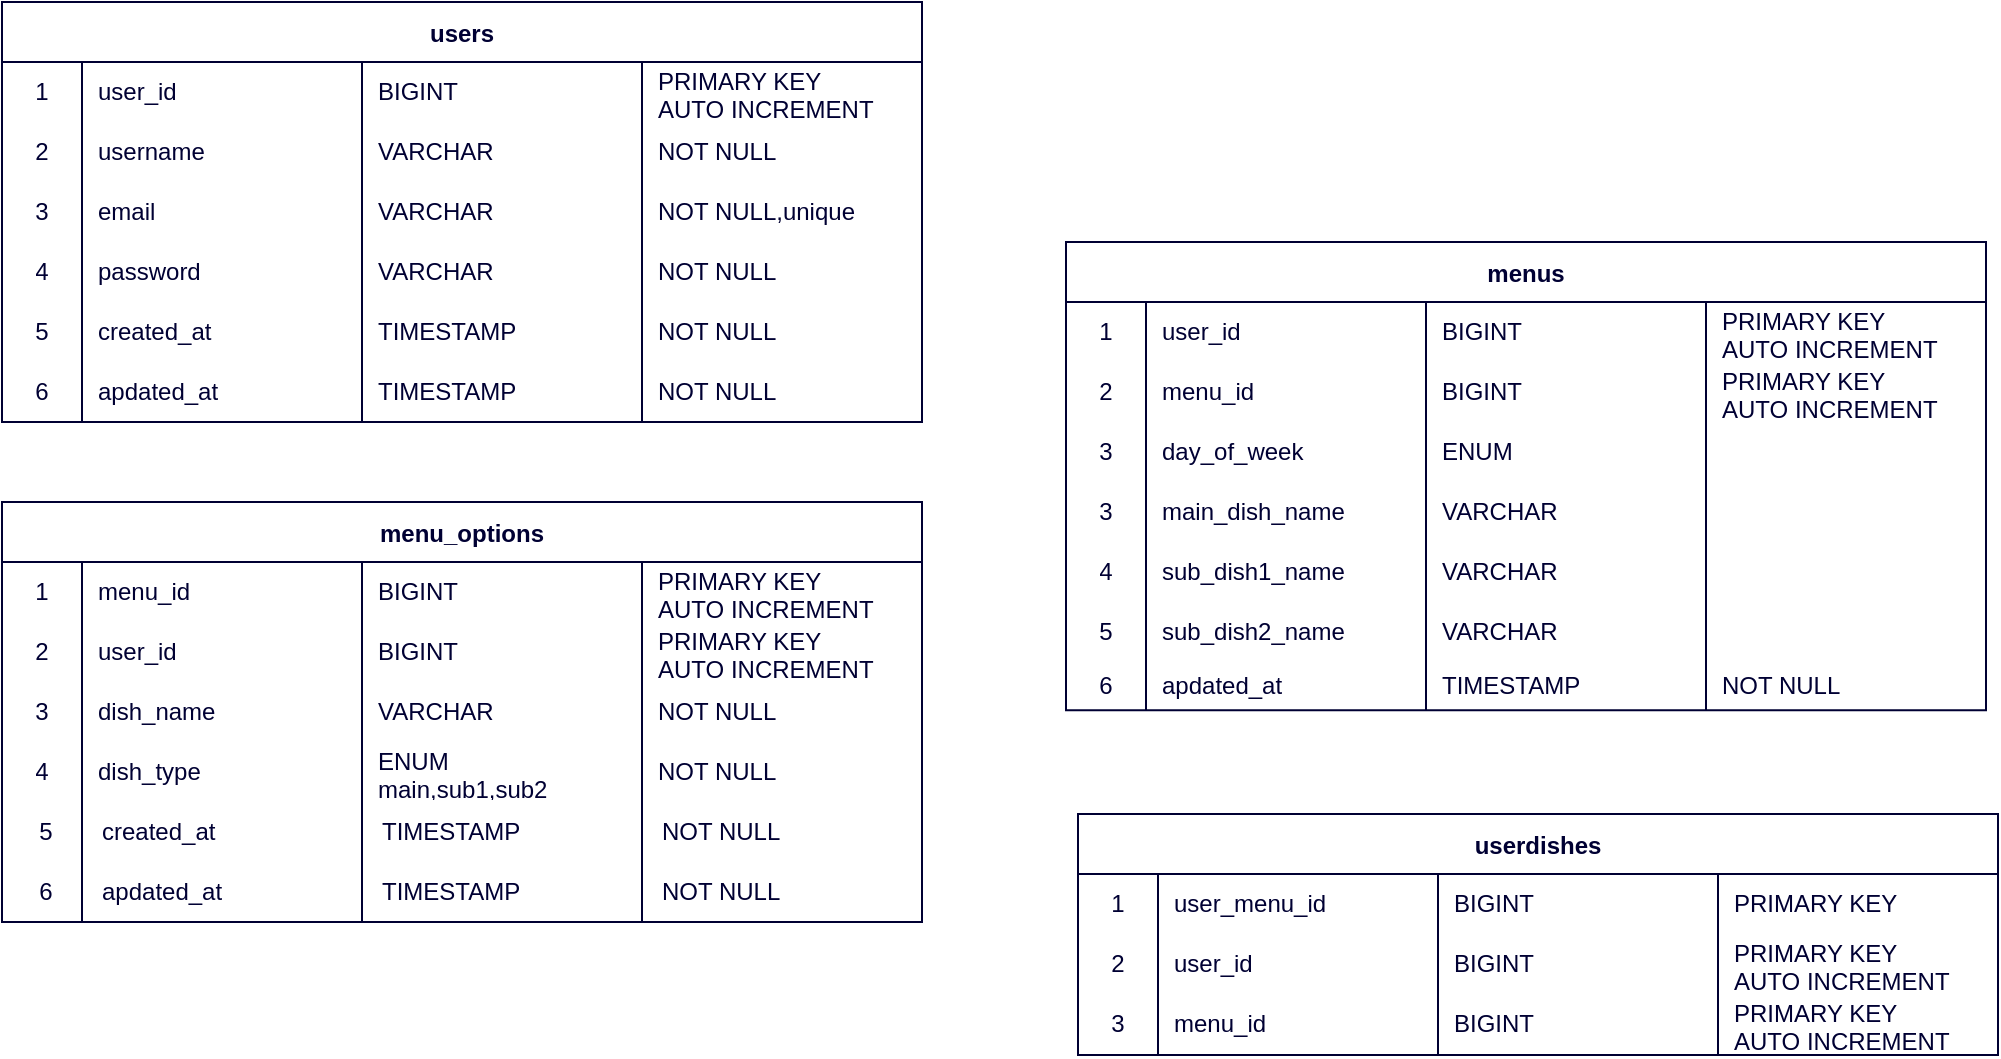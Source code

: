 <mxfile>
    <diagram id="Nipd11DhwNmMvFr3Fr7n" name="ページ1">
        <mxGraphModel dx="794" dy="681" grid="0" gridSize="10" guides="1" tooltips="1" connect="1" arrows="1" fold="1" page="1" pageScale="1" pageWidth="827" pageHeight="1169" background="#ffffff" math="0" shadow="0">
            <root>
                <mxCell id="0"/>
                <mxCell id="1" parent="0"/>
                <mxCell id="70" value="users" style="shape=table;startSize=30;container=1;collapsible=0;childLayout=tableLayout;fixedRows=1;rowLines=0;fontStyle=1;shadow=0;labelBackgroundColor=none;labelBorderColor=none;sketch=0;fillStyle=auto;strokeColor=#000033;strokeWidth=1;fontColor=#000033;fillColor=none;" parent="1" vertex="1">
                    <mxGeometry x="416" y="271" width="460" height="210" as="geometry"/>
                </mxCell>
                <mxCell id="71" value="" style="shape=tableRow;horizontal=0;startSize=0;swimlaneHead=0;swimlaneBody=0;top=0;left=0;bottom=0;right=0;collapsible=0;dropTarget=0;fillColor=none;points=[[0,0.5],[1,0.5]];portConstraint=eastwest;shadow=0;labelBackgroundColor=none;labelBorderColor=none;sketch=0;fillStyle=auto;strokeColor=#000033;strokeWidth=1;fontColor=#000033;" parent="70" vertex="1">
                    <mxGeometry y="30" width="460" height="30" as="geometry"/>
                </mxCell>
                <mxCell id="72" value="1" style="shape=partialRectangle;html=1;whiteSpace=wrap;connectable=0;fillColor=none;top=0;left=0;bottom=0;right=0;overflow=hidden;pointerEvents=1;shadow=0;labelBackgroundColor=none;labelBorderColor=none;sketch=0;fillStyle=auto;strokeColor=#000033;strokeWidth=1;fontColor=#000033;" parent="71" vertex="1">
                    <mxGeometry width="40" height="30" as="geometry">
                        <mxRectangle width="40" height="30" as="alternateBounds"/>
                    </mxGeometry>
                </mxCell>
                <mxCell id="73" value="user_id" style="shape=partialRectangle;html=1;whiteSpace=wrap;connectable=0;fillColor=none;top=0;left=0;bottom=0;right=0;align=left;spacingLeft=6;overflow=hidden;shadow=0;labelBackgroundColor=none;labelBorderColor=none;sketch=0;fillStyle=auto;strokeColor=#000033;strokeWidth=1;fontColor=#000033;" parent="71" vertex="1">
                    <mxGeometry x="40" width="140" height="30" as="geometry">
                        <mxRectangle width="140" height="30" as="alternateBounds"/>
                    </mxGeometry>
                </mxCell>
                <mxCell id="80" value="BIGINT" style="shape=partialRectangle;html=1;whiteSpace=wrap;connectable=0;fillColor=none;top=0;left=0;bottom=0;right=0;align=left;spacingLeft=6;overflow=hidden;shadow=0;labelBackgroundColor=none;labelBorderColor=none;sketch=0;fillStyle=auto;strokeColor=#000033;strokeWidth=1;fontColor=#000033;" parent="71" vertex="1">
                    <mxGeometry x="180" width="140" height="30" as="geometry">
                        <mxRectangle width="140" height="30" as="alternateBounds"/>
                    </mxGeometry>
                </mxCell>
                <mxCell id="83" value="PRIMARY KEY&lt;br&gt;AUTO INCREMENT" style="shape=partialRectangle;html=1;whiteSpace=wrap;connectable=0;fillColor=none;top=0;left=0;bottom=0;right=0;align=left;spacingLeft=6;overflow=hidden;shadow=0;labelBackgroundColor=none;labelBorderColor=none;sketch=0;fillStyle=auto;strokeColor=#000033;strokeWidth=1;fontColor=#000033;" parent="71" vertex="1">
                    <mxGeometry x="320" width="140" height="30" as="geometry">
                        <mxRectangle width="140" height="30" as="alternateBounds"/>
                    </mxGeometry>
                </mxCell>
                <mxCell id="74" value="" style="shape=tableRow;horizontal=0;startSize=0;swimlaneHead=0;swimlaneBody=0;top=0;left=0;bottom=0;right=0;collapsible=0;dropTarget=0;fillColor=none;points=[[0,0.5],[1,0.5]];portConstraint=eastwest;shadow=0;labelBackgroundColor=none;labelBorderColor=none;sketch=0;fillStyle=auto;strokeColor=#000033;strokeWidth=1;fontColor=#000033;" parent="70" vertex="1">
                    <mxGeometry y="60" width="460" height="30" as="geometry"/>
                </mxCell>
                <mxCell id="75" value="2" style="shape=partialRectangle;html=1;whiteSpace=wrap;connectable=0;fillColor=none;top=0;left=0;bottom=0;right=0;overflow=hidden;shadow=0;labelBackgroundColor=none;labelBorderColor=none;sketch=0;fillStyle=auto;strokeColor=#000033;strokeWidth=1;fontColor=#000033;" parent="74" vertex="1">
                    <mxGeometry width="40" height="30" as="geometry">
                        <mxRectangle width="40" height="30" as="alternateBounds"/>
                    </mxGeometry>
                </mxCell>
                <mxCell id="76" value="username" style="shape=partialRectangle;html=1;whiteSpace=wrap;connectable=0;fillColor=none;top=0;left=0;bottom=0;right=0;align=left;spacingLeft=6;overflow=hidden;shadow=0;labelBackgroundColor=none;labelBorderColor=none;sketch=0;fillStyle=auto;strokeColor=#000033;strokeWidth=1;fontColor=#000033;" parent="74" vertex="1">
                    <mxGeometry x="40" width="140" height="30" as="geometry">
                        <mxRectangle width="140" height="30" as="alternateBounds"/>
                    </mxGeometry>
                </mxCell>
                <mxCell id="81" value="VARCHAR" style="shape=partialRectangle;html=1;whiteSpace=wrap;connectable=0;fillColor=none;top=0;left=0;bottom=0;right=0;align=left;spacingLeft=6;overflow=hidden;shadow=0;labelBackgroundColor=none;labelBorderColor=none;sketch=0;fillStyle=auto;strokeColor=#000033;strokeWidth=1;fontColor=#000033;" parent="74" vertex="1">
                    <mxGeometry x="180" width="140" height="30" as="geometry">
                        <mxRectangle width="140" height="30" as="alternateBounds"/>
                    </mxGeometry>
                </mxCell>
                <mxCell id="84" value="NOT NULL" style="shape=partialRectangle;html=1;whiteSpace=wrap;connectable=0;fillColor=none;top=0;left=0;bottom=0;right=0;align=left;spacingLeft=6;overflow=hidden;shadow=0;labelBackgroundColor=none;labelBorderColor=none;sketch=0;fillStyle=auto;strokeColor=#000033;strokeWidth=1;fontColor=#000033;" parent="74" vertex="1">
                    <mxGeometry x="320" width="140" height="30" as="geometry">
                        <mxRectangle width="140" height="30" as="alternateBounds"/>
                    </mxGeometry>
                </mxCell>
                <mxCell id="77" value="" style="shape=tableRow;horizontal=0;startSize=0;swimlaneHead=0;swimlaneBody=0;top=0;left=0;bottom=0;right=0;collapsible=0;dropTarget=0;fillColor=none;points=[[0,0.5],[1,0.5]];portConstraint=eastwest;shadow=0;labelBackgroundColor=none;labelBorderColor=none;sketch=0;fillStyle=auto;strokeColor=#000033;strokeWidth=1;fontColor=#000033;" parent="70" vertex="1">
                    <mxGeometry y="90" width="460" height="30" as="geometry"/>
                </mxCell>
                <mxCell id="78" value="3" style="shape=partialRectangle;html=1;whiteSpace=wrap;connectable=0;fillColor=none;top=0;left=0;bottom=0;right=0;overflow=hidden;shadow=0;labelBackgroundColor=none;labelBorderColor=none;sketch=0;fillStyle=auto;strokeColor=#000033;strokeWidth=1;fontColor=#000033;" parent="77" vertex="1">
                    <mxGeometry width="40" height="30" as="geometry">
                        <mxRectangle width="40" height="30" as="alternateBounds"/>
                    </mxGeometry>
                </mxCell>
                <mxCell id="79" value="email" style="shape=partialRectangle;html=1;whiteSpace=wrap;connectable=0;fillColor=none;top=0;left=0;bottom=0;right=0;align=left;spacingLeft=6;overflow=hidden;shadow=0;labelBackgroundColor=none;labelBorderColor=none;sketch=0;fillStyle=auto;strokeColor=#000033;strokeWidth=1;fontColor=#000033;" parent="77" vertex="1">
                    <mxGeometry x="40" width="140" height="30" as="geometry">
                        <mxRectangle width="140" height="30" as="alternateBounds"/>
                    </mxGeometry>
                </mxCell>
                <mxCell id="82" value="VARCHAR" style="shape=partialRectangle;html=1;whiteSpace=wrap;connectable=0;fillColor=none;top=0;left=0;bottom=0;right=0;align=left;spacingLeft=6;overflow=hidden;shadow=0;labelBackgroundColor=none;labelBorderColor=none;sketch=0;fillStyle=auto;strokeColor=#000033;strokeWidth=1;fontColor=#000033;" parent="77" vertex="1">
                    <mxGeometry x="180" width="140" height="30" as="geometry">
                        <mxRectangle width="140" height="30" as="alternateBounds"/>
                    </mxGeometry>
                </mxCell>
                <mxCell id="85" value="NOT NULL,unique" style="shape=partialRectangle;html=1;whiteSpace=wrap;connectable=0;fillColor=none;top=0;left=0;bottom=0;right=0;align=left;spacingLeft=6;overflow=hidden;shadow=0;labelBackgroundColor=none;labelBorderColor=none;sketch=0;fillStyle=auto;strokeColor=#000033;strokeWidth=1;fontColor=#000033;" parent="77" vertex="1">
                    <mxGeometry x="320" width="140" height="30" as="geometry">
                        <mxRectangle width="140" height="30" as="alternateBounds"/>
                    </mxGeometry>
                </mxCell>
                <mxCell id="166" style="shape=tableRow;horizontal=0;startSize=0;swimlaneHead=0;swimlaneBody=0;top=0;left=0;bottom=0;right=0;collapsible=0;dropTarget=0;fillColor=none;points=[[0,0.5],[1,0.5]];portConstraint=eastwest;shadow=0;labelBackgroundColor=none;labelBorderColor=none;sketch=0;fillStyle=auto;strokeColor=#000033;strokeWidth=1;fontColor=#000033;" parent="70" vertex="1">
                    <mxGeometry y="120" width="460" height="30" as="geometry"/>
                </mxCell>
                <mxCell id="167" value="4" style="shape=partialRectangle;html=1;whiteSpace=wrap;connectable=0;fillColor=none;top=0;left=0;bottom=0;right=0;overflow=hidden;shadow=0;labelBackgroundColor=none;labelBorderColor=none;sketch=0;fillStyle=auto;strokeColor=#000033;strokeWidth=1;fontColor=#000033;" parent="166" vertex="1">
                    <mxGeometry width="40" height="30" as="geometry">
                        <mxRectangle width="40" height="30" as="alternateBounds"/>
                    </mxGeometry>
                </mxCell>
                <mxCell id="168" value="password" style="shape=partialRectangle;html=1;whiteSpace=wrap;connectable=0;fillColor=none;top=0;left=0;bottom=0;right=0;align=left;spacingLeft=6;overflow=hidden;shadow=0;labelBackgroundColor=none;labelBorderColor=none;sketch=0;fillStyle=auto;strokeColor=#000033;strokeWidth=1;fontColor=#000033;" parent="166" vertex="1">
                    <mxGeometry x="40" width="140" height="30" as="geometry">
                        <mxRectangle width="140" height="30" as="alternateBounds"/>
                    </mxGeometry>
                </mxCell>
                <mxCell id="169" value="VARCHAR" style="shape=partialRectangle;html=1;whiteSpace=wrap;connectable=0;fillColor=none;top=0;left=0;bottom=0;right=0;align=left;spacingLeft=6;overflow=hidden;shadow=0;labelBackgroundColor=none;labelBorderColor=none;sketch=0;fillStyle=auto;strokeColor=#000033;strokeWidth=1;fontColor=#000033;" parent="166" vertex="1">
                    <mxGeometry x="180" width="140" height="30" as="geometry">
                        <mxRectangle width="140" height="30" as="alternateBounds"/>
                    </mxGeometry>
                </mxCell>
                <mxCell id="170" value="NOT NULL" style="shape=partialRectangle;html=1;whiteSpace=wrap;connectable=0;fillColor=none;top=0;left=0;bottom=0;right=0;align=left;spacingLeft=6;overflow=hidden;shadow=0;labelBackgroundColor=none;labelBorderColor=none;sketch=0;fillStyle=auto;strokeColor=#000033;strokeWidth=1;fontColor=#000033;" parent="166" vertex="1">
                    <mxGeometry x="320" width="140" height="30" as="geometry">
                        <mxRectangle width="140" height="30" as="alternateBounds"/>
                    </mxGeometry>
                </mxCell>
                <mxCell id="171" style="shape=tableRow;horizontal=0;startSize=0;swimlaneHead=0;swimlaneBody=0;top=0;left=0;bottom=0;right=0;collapsible=0;dropTarget=0;fillColor=none;points=[[0,0.5],[1,0.5]];portConstraint=eastwest;shadow=0;labelBackgroundColor=none;labelBorderColor=none;sketch=0;fillStyle=auto;strokeColor=#000033;strokeWidth=1;fontColor=#000033;" parent="70" vertex="1">
                    <mxGeometry y="150" width="460" height="30" as="geometry"/>
                </mxCell>
                <mxCell id="172" value="5" style="shape=partialRectangle;html=1;whiteSpace=wrap;connectable=0;fillColor=none;top=0;left=0;bottom=0;right=0;overflow=hidden;shadow=0;labelBackgroundColor=none;labelBorderColor=none;sketch=0;fillStyle=auto;strokeColor=#000033;strokeWidth=1;fontColor=#000033;" parent="171" vertex="1">
                    <mxGeometry width="40" height="30" as="geometry">
                        <mxRectangle width="40" height="30" as="alternateBounds"/>
                    </mxGeometry>
                </mxCell>
                <mxCell id="173" value="created_at" style="shape=partialRectangle;html=1;whiteSpace=wrap;connectable=0;fillColor=none;top=0;left=0;bottom=0;right=0;align=left;spacingLeft=6;overflow=hidden;shadow=0;labelBackgroundColor=none;labelBorderColor=none;sketch=0;fillStyle=auto;strokeColor=#000033;strokeWidth=1;fontColor=#000033;" parent="171" vertex="1">
                    <mxGeometry x="40" width="140" height="30" as="geometry">
                        <mxRectangle width="140" height="30" as="alternateBounds"/>
                    </mxGeometry>
                </mxCell>
                <mxCell id="174" value="TIMESTAMP" style="shape=partialRectangle;html=1;whiteSpace=wrap;connectable=0;fillColor=none;top=0;left=0;bottom=0;right=0;align=left;spacingLeft=6;overflow=hidden;shadow=0;labelBackgroundColor=none;labelBorderColor=none;sketch=0;fillStyle=auto;strokeColor=#000033;strokeWidth=1;fontColor=#000033;" parent="171" vertex="1">
                    <mxGeometry x="180" width="140" height="30" as="geometry">
                        <mxRectangle width="140" height="30" as="alternateBounds"/>
                    </mxGeometry>
                </mxCell>
                <mxCell id="175" value="NOT NULL" style="shape=partialRectangle;html=1;whiteSpace=wrap;connectable=0;fillColor=none;top=0;left=0;bottom=0;right=0;align=left;spacingLeft=6;overflow=hidden;shadow=0;labelBackgroundColor=none;labelBorderColor=none;sketch=0;fillStyle=auto;strokeColor=#000033;strokeWidth=1;fontColor=#000033;" parent="171" vertex="1">
                    <mxGeometry x="320" width="140" height="30" as="geometry">
                        <mxRectangle width="140" height="30" as="alternateBounds"/>
                    </mxGeometry>
                </mxCell>
                <mxCell id="176" style="shape=tableRow;horizontal=0;startSize=0;swimlaneHead=0;swimlaneBody=0;top=0;left=0;bottom=0;right=0;collapsible=0;dropTarget=0;fillColor=none;points=[[0,0.5],[1,0.5]];portConstraint=eastwest;shadow=0;labelBackgroundColor=none;labelBorderColor=none;sketch=0;fillStyle=auto;strokeColor=#000033;strokeWidth=1;fontColor=#000033;" parent="70" vertex="1">
                    <mxGeometry y="180" width="460" height="30" as="geometry"/>
                </mxCell>
                <mxCell id="177" value="6" style="shape=partialRectangle;html=1;whiteSpace=wrap;connectable=0;fillColor=none;top=0;left=0;bottom=0;right=0;overflow=hidden;shadow=0;labelBackgroundColor=none;labelBorderColor=none;sketch=0;fillStyle=auto;strokeColor=#000033;strokeWidth=1;fontColor=#000033;" parent="176" vertex="1">
                    <mxGeometry width="40" height="30" as="geometry">
                        <mxRectangle width="40" height="30" as="alternateBounds"/>
                    </mxGeometry>
                </mxCell>
                <mxCell id="178" value="apdated_at" style="shape=partialRectangle;html=1;whiteSpace=wrap;connectable=0;fillColor=none;top=0;left=0;bottom=0;right=0;align=left;spacingLeft=6;overflow=hidden;shadow=0;labelBackgroundColor=none;labelBorderColor=none;sketch=0;fillStyle=auto;strokeColor=#000033;strokeWidth=1;fontColor=#000033;" parent="176" vertex="1">
                    <mxGeometry x="40" width="140" height="30" as="geometry">
                        <mxRectangle width="140" height="30" as="alternateBounds"/>
                    </mxGeometry>
                </mxCell>
                <mxCell id="179" value="TIMESTAMP" style="shape=partialRectangle;html=1;whiteSpace=wrap;connectable=0;fillColor=none;top=0;left=0;bottom=0;right=0;align=left;spacingLeft=6;overflow=hidden;shadow=0;labelBackgroundColor=none;labelBorderColor=none;sketch=0;fillStyle=auto;strokeColor=#000033;strokeWidth=1;fontColor=#000033;" parent="176" vertex="1">
                    <mxGeometry x="180" width="140" height="30" as="geometry">
                        <mxRectangle width="140" height="30" as="alternateBounds"/>
                    </mxGeometry>
                </mxCell>
                <mxCell id="180" value="NOT NULL" style="shape=partialRectangle;html=1;whiteSpace=wrap;connectable=0;fillColor=none;top=0;left=0;bottom=0;right=0;align=left;spacingLeft=6;overflow=hidden;shadow=0;labelBackgroundColor=none;labelBorderColor=none;sketch=0;fillStyle=auto;strokeColor=#000033;strokeWidth=1;fontColor=#000033;" parent="176" vertex="1">
                    <mxGeometry x="320" width="140" height="30" as="geometry">
                        <mxRectangle width="140" height="30" as="alternateBounds"/>
                    </mxGeometry>
                </mxCell>
                <mxCell id="134" value="menu_options" style="shape=table;startSize=30;container=1;collapsible=0;childLayout=tableLayout;fixedRows=1;rowLines=0;fontStyle=1;shadow=0;labelBackgroundColor=none;labelBorderColor=none;sketch=0;fillStyle=auto;strokeColor=#000033;strokeWidth=1;fontColor=#000033;fillColor=none;" parent="1" vertex="1">
                    <mxGeometry x="416" y="521" width="460" height="210" as="geometry"/>
                </mxCell>
                <mxCell id="135" value="" style="shape=tableRow;horizontal=0;startSize=0;swimlaneHead=0;swimlaneBody=0;top=0;left=0;bottom=0;right=0;collapsible=0;dropTarget=0;fillColor=none;points=[[0,0.5],[1,0.5]];portConstraint=eastwest;shadow=0;labelBackgroundColor=none;labelBorderColor=none;sketch=0;fillStyle=auto;strokeColor=#000033;strokeWidth=1;fontColor=#000033;" parent="134" vertex="1">
                    <mxGeometry y="30" width="460" height="30" as="geometry"/>
                </mxCell>
                <mxCell id="136" value="1" style="shape=partialRectangle;html=1;whiteSpace=wrap;connectable=0;fillColor=none;top=0;left=0;bottom=0;right=0;overflow=hidden;pointerEvents=1;shadow=0;labelBackgroundColor=none;labelBorderColor=none;sketch=0;fillStyle=auto;strokeColor=#000033;strokeWidth=1;fontColor=#000033;" parent="135" vertex="1">
                    <mxGeometry width="40" height="30" as="geometry">
                        <mxRectangle width="40" height="30" as="alternateBounds"/>
                    </mxGeometry>
                </mxCell>
                <mxCell id="137" value="menu_id" style="shape=partialRectangle;html=1;whiteSpace=wrap;connectable=0;fillColor=none;top=0;left=0;bottom=0;right=0;align=left;spacingLeft=6;overflow=hidden;shadow=0;labelBackgroundColor=none;labelBorderColor=none;sketch=0;fillStyle=auto;strokeColor=#000033;strokeWidth=1;fontColor=#000033;" parent="135" vertex="1">
                    <mxGeometry x="40" width="140" height="30" as="geometry">
                        <mxRectangle width="140" height="30" as="alternateBounds"/>
                    </mxGeometry>
                </mxCell>
                <mxCell id="138" value="BIGINT" style="shape=partialRectangle;html=1;whiteSpace=wrap;connectable=0;fillColor=none;top=0;left=0;bottom=0;right=0;align=left;spacingLeft=6;overflow=hidden;shadow=0;labelBackgroundColor=none;labelBorderColor=none;sketch=0;fillStyle=auto;strokeColor=#000033;strokeWidth=1;fontColor=#000033;" parent="135" vertex="1">
                    <mxGeometry x="180" width="140" height="30" as="geometry">
                        <mxRectangle width="140" height="30" as="alternateBounds"/>
                    </mxGeometry>
                </mxCell>
                <mxCell id="139" value="PRIMARY KEY&lt;br&gt;AUTO INCREMENT" style="shape=partialRectangle;html=1;whiteSpace=wrap;connectable=0;fillColor=none;top=0;left=0;bottom=0;right=0;align=left;spacingLeft=6;overflow=hidden;shadow=0;labelBackgroundColor=none;labelBorderColor=none;sketch=0;fillStyle=auto;strokeColor=#000033;strokeWidth=1;fontColor=#000033;" parent="135" vertex="1">
                    <mxGeometry x="320" width="140" height="30" as="geometry">
                        <mxRectangle width="140" height="30" as="alternateBounds"/>
                    </mxGeometry>
                </mxCell>
                <mxCell id="201" style="shape=tableRow;horizontal=0;startSize=0;swimlaneHead=0;swimlaneBody=0;top=0;left=0;bottom=0;right=0;collapsible=0;dropTarget=0;fillColor=none;points=[[0,0.5],[1,0.5]];portConstraint=eastwest;shadow=0;labelBackgroundColor=none;labelBorderColor=none;sketch=0;fillStyle=auto;strokeColor=#000033;strokeWidth=1;fontColor=#000033;" parent="134" vertex="1">
                    <mxGeometry y="60" width="460" height="30" as="geometry"/>
                </mxCell>
                <mxCell id="202" value="2" style="shape=partialRectangle;html=1;whiteSpace=wrap;connectable=0;fillColor=none;top=0;left=0;bottom=0;right=0;overflow=hidden;pointerEvents=1;shadow=0;labelBackgroundColor=none;labelBorderColor=none;sketch=0;fillStyle=auto;strokeColor=#000033;strokeWidth=1;fontColor=#000033;" parent="201" vertex="1">
                    <mxGeometry width="40" height="30" as="geometry">
                        <mxRectangle width="40" height="30" as="alternateBounds"/>
                    </mxGeometry>
                </mxCell>
                <mxCell id="203" value="user_id" style="shape=partialRectangle;html=1;whiteSpace=wrap;connectable=0;fillColor=none;top=0;left=0;bottom=0;right=0;align=left;spacingLeft=6;overflow=hidden;shadow=0;labelBackgroundColor=none;labelBorderColor=none;sketch=0;fillStyle=auto;strokeColor=#000033;strokeWidth=1;fontColor=#000033;" parent="201" vertex="1">
                    <mxGeometry x="40" width="140" height="30" as="geometry">
                        <mxRectangle width="140" height="30" as="alternateBounds"/>
                    </mxGeometry>
                </mxCell>
                <mxCell id="204" value="BIGINT" style="shape=partialRectangle;html=1;whiteSpace=wrap;connectable=0;fillColor=none;top=0;left=0;bottom=0;right=0;align=left;spacingLeft=6;overflow=hidden;shadow=0;labelBackgroundColor=none;labelBorderColor=none;sketch=0;fillStyle=auto;strokeColor=#000033;strokeWidth=1;fontColor=#000033;" parent="201" vertex="1">
                    <mxGeometry x="180" width="140" height="30" as="geometry">
                        <mxRectangle width="140" height="30" as="alternateBounds"/>
                    </mxGeometry>
                </mxCell>
                <mxCell id="205" value="PRIMARY KEY&lt;br&gt;AUTO INCREMENT" style="shape=partialRectangle;html=1;whiteSpace=wrap;connectable=0;fillColor=none;top=0;left=0;bottom=0;right=0;align=left;spacingLeft=6;overflow=hidden;shadow=0;labelBackgroundColor=none;labelBorderColor=none;sketch=0;fillStyle=auto;strokeColor=#000033;strokeWidth=1;fontColor=#000033;" parent="201" vertex="1">
                    <mxGeometry x="320" width="140" height="30" as="geometry">
                        <mxRectangle width="140" height="30" as="alternateBounds"/>
                    </mxGeometry>
                </mxCell>
                <mxCell id="140" value="" style="shape=tableRow;horizontal=0;startSize=0;swimlaneHead=0;swimlaneBody=0;top=0;left=0;bottom=0;right=0;collapsible=0;dropTarget=0;fillColor=none;points=[[0,0.5],[1,0.5]];portConstraint=eastwest;shadow=0;labelBackgroundColor=none;labelBorderColor=none;sketch=0;fillStyle=auto;strokeColor=#000033;strokeWidth=1;fontColor=#000033;" parent="134" vertex="1">
                    <mxGeometry y="90" width="460" height="30" as="geometry"/>
                </mxCell>
                <mxCell id="141" value="3" style="shape=partialRectangle;html=1;whiteSpace=wrap;connectable=0;fillColor=none;top=0;left=0;bottom=0;right=0;overflow=hidden;shadow=0;labelBackgroundColor=none;labelBorderColor=none;sketch=0;fillStyle=auto;strokeColor=#000033;strokeWidth=1;fontColor=#000033;" parent="140" vertex="1">
                    <mxGeometry width="40" height="30" as="geometry">
                        <mxRectangle width="40" height="30" as="alternateBounds"/>
                    </mxGeometry>
                </mxCell>
                <mxCell id="142" value="dish_name" style="shape=partialRectangle;html=1;whiteSpace=wrap;connectable=0;fillColor=none;top=0;left=0;bottom=0;right=0;align=left;spacingLeft=6;overflow=hidden;shadow=0;labelBackgroundColor=none;labelBorderColor=none;sketch=0;fillStyle=auto;strokeColor=#000033;strokeWidth=1;fontColor=#000033;" parent="140" vertex="1">
                    <mxGeometry x="40" width="140" height="30" as="geometry">
                        <mxRectangle width="140" height="30" as="alternateBounds"/>
                    </mxGeometry>
                </mxCell>
                <mxCell id="143" value="VARCHAR" style="shape=partialRectangle;html=1;whiteSpace=wrap;connectable=0;fillColor=none;top=0;left=0;bottom=0;right=0;align=left;spacingLeft=6;overflow=hidden;shadow=0;labelBackgroundColor=none;labelBorderColor=none;sketch=0;fillStyle=auto;strokeColor=#000033;strokeWidth=1;fontColor=#000033;" parent="140" vertex="1">
                    <mxGeometry x="180" width="140" height="30" as="geometry">
                        <mxRectangle width="140" height="30" as="alternateBounds"/>
                    </mxGeometry>
                </mxCell>
                <mxCell id="144" value="NOT NULL" style="shape=partialRectangle;html=1;whiteSpace=wrap;connectable=0;fillColor=none;top=0;left=0;bottom=0;right=0;align=left;spacingLeft=6;overflow=hidden;shadow=0;labelBackgroundColor=none;labelBorderColor=none;sketch=0;fillStyle=auto;strokeColor=#000033;strokeWidth=1;fontColor=#000033;" parent="140" vertex="1">
                    <mxGeometry x="320" width="140" height="30" as="geometry">
                        <mxRectangle width="140" height="30" as="alternateBounds"/>
                    </mxGeometry>
                </mxCell>
                <mxCell id="145" value="" style="shape=tableRow;horizontal=0;startSize=0;swimlaneHead=0;swimlaneBody=0;top=0;left=0;bottom=0;right=0;collapsible=0;dropTarget=0;fillColor=none;points=[[0,0.5],[1,0.5]];portConstraint=eastwest;shadow=0;labelBackgroundColor=none;labelBorderColor=none;sketch=0;fillStyle=auto;strokeColor=#000033;strokeWidth=1;fontColor=#000033;" parent="134" vertex="1">
                    <mxGeometry y="120" width="460" height="30" as="geometry"/>
                </mxCell>
                <mxCell id="146" value="4" style="shape=partialRectangle;html=1;whiteSpace=wrap;connectable=0;fillColor=none;top=0;left=0;bottom=0;right=0;overflow=hidden;shadow=0;labelBackgroundColor=none;labelBorderColor=none;sketch=0;fillStyle=auto;strokeColor=#000033;strokeWidth=1;fontColor=#000033;" parent="145" vertex="1">
                    <mxGeometry width="40" height="30" as="geometry">
                        <mxRectangle width="40" height="30" as="alternateBounds"/>
                    </mxGeometry>
                </mxCell>
                <mxCell id="147" value="dish_type" style="shape=partialRectangle;html=1;whiteSpace=wrap;connectable=0;fillColor=none;top=0;left=0;bottom=0;right=0;align=left;spacingLeft=6;overflow=hidden;shadow=0;labelBackgroundColor=none;labelBorderColor=none;sketch=0;fillStyle=auto;strokeColor=#000033;strokeWidth=1;fontColor=#000033;" parent="145" vertex="1">
                    <mxGeometry x="40" width="140" height="30" as="geometry">
                        <mxRectangle width="140" height="30" as="alternateBounds"/>
                    </mxGeometry>
                </mxCell>
                <mxCell id="148" value="ENUM&lt;br&gt;main,sub1,sub2" style="shape=partialRectangle;html=1;whiteSpace=wrap;connectable=0;fillColor=none;top=0;left=0;bottom=0;right=0;align=left;spacingLeft=6;overflow=hidden;shadow=0;labelBackgroundColor=none;labelBorderColor=none;sketch=0;fillStyle=auto;strokeColor=#000033;strokeWidth=1;fontColor=#000033;" parent="145" vertex="1">
                    <mxGeometry x="180" width="140" height="30" as="geometry">
                        <mxRectangle width="140" height="30" as="alternateBounds"/>
                    </mxGeometry>
                </mxCell>
                <mxCell id="149" value="NOT NULL" style="shape=partialRectangle;html=1;whiteSpace=wrap;connectable=0;fillColor=none;top=0;left=0;bottom=0;right=0;align=left;spacingLeft=6;overflow=hidden;shadow=0;labelBackgroundColor=none;labelBorderColor=none;sketch=0;fillStyle=auto;strokeColor=#000033;strokeWidth=1;fontColor=#000033;" parent="145" vertex="1">
                    <mxGeometry x="320" width="140" height="30" as="geometry">
                        <mxRectangle width="140" height="30" as="alternateBounds"/>
                    </mxGeometry>
                </mxCell>
                <mxCell id="217" style="shape=tableRow;horizontal=0;startSize=0;swimlaneHead=0;swimlaneBody=0;top=0;left=0;bottom=0;right=0;collapsible=0;dropTarget=0;fillColor=none;points=[[0,0.5],[1,0.5]];portConstraint=eastwest;shadow=0;labelBackgroundColor=none;labelBorderColor=none;sketch=0;fillStyle=auto;strokeColor=#000033;strokeWidth=1;fontColor=#000033;" parent="134" vertex="1">
                    <mxGeometry y="150" width="460" height="30" as="geometry"/>
                </mxCell>
                <mxCell id="218" style="shape=partialRectangle;html=1;whiteSpace=wrap;connectable=0;fillColor=none;top=0;left=0;bottom=0;right=0;overflow=hidden;shadow=0;labelBackgroundColor=none;labelBorderColor=none;sketch=0;fillStyle=auto;strokeColor=#000033;strokeWidth=1;fontColor=#000033;" parent="217" vertex="1">
                    <mxGeometry width="40" height="30" as="geometry">
                        <mxRectangle width="40" height="30" as="alternateBounds"/>
                    </mxGeometry>
                </mxCell>
                <mxCell id="219" style="shape=partialRectangle;html=1;whiteSpace=wrap;connectable=0;fillColor=none;top=0;left=0;bottom=0;right=0;align=left;spacingLeft=6;overflow=hidden;shadow=0;labelBackgroundColor=none;labelBorderColor=none;sketch=0;fillStyle=auto;strokeColor=#000033;strokeWidth=1;fontColor=#000033;" parent="217" vertex="1">
                    <mxGeometry x="40" width="140" height="30" as="geometry">
                        <mxRectangle width="140" height="30" as="alternateBounds"/>
                    </mxGeometry>
                </mxCell>
                <mxCell id="220" style="shape=partialRectangle;html=1;whiteSpace=wrap;connectable=0;fillColor=none;top=0;left=0;bottom=0;right=0;align=left;spacingLeft=6;overflow=hidden;shadow=0;labelBackgroundColor=none;labelBorderColor=none;sketch=0;fillStyle=auto;strokeColor=#000033;strokeWidth=1;fontColor=#000033;" parent="217" vertex="1">
                    <mxGeometry x="180" width="140" height="30" as="geometry">
                        <mxRectangle width="140" height="30" as="alternateBounds"/>
                    </mxGeometry>
                </mxCell>
                <mxCell id="221" style="shape=partialRectangle;html=1;whiteSpace=wrap;connectable=0;fillColor=none;top=0;left=0;bottom=0;right=0;align=left;spacingLeft=6;overflow=hidden;shadow=0;labelBackgroundColor=none;labelBorderColor=none;sketch=0;fillStyle=auto;strokeColor=#000033;strokeWidth=1;fontColor=#000033;" parent="217" vertex="1">
                    <mxGeometry x="320" width="140" height="30" as="geometry">
                        <mxRectangle width="140" height="30" as="alternateBounds"/>
                    </mxGeometry>
                </mxCell>
                <mxCell id="222" style="shape=tableRow;horizontal=0;startSize=0;swimlaneHead=0;swimlaneBody=0;top=0;left=0;bottom=0;right=0;collapsible=0;dropTarget=0;fillColor=none;points=[[0,0.5],[1,0.5]];portConstraint=eastwest;shadow=0;labelBackgroundColor=none;labelBorderColor=none;sketch=0;fillStyle=auto;strokeColor=#000033;strokeWidth=1;fontColor=#000033;" parent="134" vertex="1">
                    <mxGeometry y="180" width="460" height="30" as="geometry"/>
                </mxCell>
                <mxCell id="223" style="shape=partialRectangle;html=1;whiteSpace=wrap;connectable=0;fillColor=none;top=0;left=0;bottom=0;right=0;overflow=hidden;shadow=0;labelBackgroundColor=none;labelBorderColor=none;sketch=0;fillStyle=auto;strokeColor=#000033;strokeWidth=1;fontColor=#000033;" parent="222" vertex="1">
                    <mxGeometry width="40" height="30" as="geometry">
                        <mxRectangle width="40" height="30" as="alternateBounds"/>
                    </mxGeometry>
                </mxCell>
                <mxCell id="224" style="shape=partialRectangle;html=1;whiteSpace=wrap;connectable=0;fillColor=none;top=0;left=0;bottom=0;right=0;align=left;spacingLeft=6;overflow=hidden;shadow=0;labelBackgroundColor=none;labelBorderColor=none;sketch=0;fillStyle=auto;strokeColor=#000033;strokeWidth=1;fontColor=#000033;" parent="222" vertex="1">
                    <mxGeometry x="40" width="140" height="30" as="geometry">
                        <mxRectangle width="140" height="30" as="alternateBounds"/>
                    </mxGeometry>
                </mxCell>
                <mxCell id="225" style="shape=partialRectangle;html=1;whiteSpace=wrap;connectable=0;fillColor=none;top=0;left=0;bottom=0;right=0;align=left;spacingLeft=6;overflow=hidden;shadow=0;labelBackgroundColor=none;labelBorderColor=none;sketch=0;fillStyle=auto;strokeColor=#000033;strokeWidth=1;fontColor=#000033;" parent="222" vertex="1">
                    <mxGeometry x="180" width="140" height="30" as="geometry">
                        <mxRectangle width="140" height="30" as="alternateBounds"/>
                    </mxGeometry>
                </mxCell>
                <mxCell id="226" style="shape=partialRectangle;html=1;whiteSpace=wrap;connectable=0;fillColor=none;top=0;left=0;bottom=0;right=0;align=left;spacingLeft=6;overflow=hidden;shadow=0;labelBackgroundColor=none;labelBorderColor=none;sketch=0;fillStyle=auto;strokeColor=#000033;strokeWidth=1;fontColor=#000033;" parent="222" vertex="1">
                    <mxGeometry x="320" width="140" height="30" as="geometry">
                        <mxRectangle width="140" height="30" as="alternateBounds"/>
                    </mxGeometry>
                </mxCell>
                <mxCell id="150" value="menus" style="shape=table;startSize=30;container=1;collapsible=0;childLayout=tableLayout;fixedRows=1;rowLines=0;fontStyle=1;shadow=0;labelBackgroundColor=none;labelBorderColor=none;sketch=0;fillStyle=auto;strokeColor=#000033;strokeWidth=1;fontColor=#000033;fillColor=none;" parent="1" vertex="1">
                    <mxGeometry x="948" y="391" width="460" height="234.176" as="geometry"/>
                </mxCell>
                <mxCell id="151" value="" style="shape=tableRow;horizontal=0;startSize=0;swimlaneHead=0;swimlaneBody=0;top=0;left=0;bottom=0;right=0;collapsible=0;dropTarget=0;fillColor=none;points=[[0,0.5],[1,0.5]];portConstraint=eastwest;shadow=0;labelBackgroundColor=none;labelBorderColor=none;sketch=0;fillStyle=auto;strokeColor=#000033;strokeWidth=1;fontColor=#000033;" parent="150" vertex="1">
                    <mxGeometry y="30" width="460" height="30" as="geometry"/>
                </mxCell>
                <mxCell id="152" value="1" style="shape=partialRectangle;html=1;whiteSpace=wrap;connectable=0;fillColor=none;top=0;left=0;bottom=0;right=0;overflow=hidden;pointerEvents=1;shadow=0;labelBackgroundColor=none;labelBorderColor=none;sketch=0;fillStyle=auto;strokeColor=#000033;strokeWidth=1;fontColor=#000033;" parent="151" vertex="1">
                    <mxGeometry width="40" height="30" as="geometry">
                        <mxRectangle width="40" height="30" as="alternateBounds"/>
                    </mxGeometry>
                </mxCell>
                <mxCell id="153" value="user_id" style="shape=partialRectangle;html=1;whiteSpace=wrap;connectable=0;fillColor=none;top=0;left=0;bottom=0;right=0;align=left;spacingLeft=6;overflow=hidden;shadow=0;labelBackgroundColor=none;labelBorderColor=none;sketch=0;fillStyle=auto;strokeColor=#000033;strokeWidth=1;fontColor=#000033;" parent="151" vertex="1">
                    <mxGeometry x="40" width="140" height="30" as="geometry">
                        <mxRectangle width="140" height="30" as="alternateBounds"/>
                    </mxGeometry>
                </mxCell>
                <mxCell id="154" value="BIGINT" style="shape=partialRectangle;html=1;whiteSpace=wrap;connectable=0;fillColor=none;top=0;left=0;bottom=0;right=0;align=left;spacingLeft=6;overflow=hidden;shadow=0;labelBackgroundColor=none;labelBorderColor=none;sketch=0;fillStyle=auto;strokeColor=#000033;strokeWidth=1;fontColor=#000033;" parent="151" vertex="1">
                    <mxGeometry x="180" width="140" height="30" as="geometry">
                        <mxRectangle width="140" height="30" as="alternateBounds"/>
                    </mxGeometry>
                </mxCell>
                <mxCell id="155" value="PRIMARY KEY&lt;br&gt;AUTO INCREMENT" style="shape=partialRectangle;html=1;whiteSpace=wrap;connectable=0;fillColor=none;top=0;left=0;bottom=0;right=0;align=left;spacingLeft=6;overflow=hidden;shadow=0;labelBackgroundColor=none;labelBorderColor=none;sketch=0;fillStyle=auto;strokeColor=#000033;strokeWidth=1;fontColor=#000033;" parent="151" vertex="1">
                    <mxGeometry x="320" width="140" height="30" as="geometry">
                        <mxRectangle width="140" height="30" as="alternateBounds"/>
                    </mxGeometry>
                </mxCell>
                <mxCell id="156" value="" style="shape=tableRow;horizontal=0;startSize=0;swimlaneHead=0;swimlaneBody=0;top=0;left=0;bottom=0;right=0;collapsible=0;dropTarget=0;fillColor=none;points=[[0,0.5],[1,0.5]];portConstraint=eastwest;shadow=0;labelBackgroundColor=none;labelBorderColor=none;sketch=0;fillStyle=auto;strokeColor=#000033;strokeWidth=1;fontColor=#000033;" parent="150" vertex="1">
                    <mxGeometry y="60" width="460" height="30" as="geometry"/>
                </mxCell>
                <mxCell id="157" value="2" style="shape=partialRectangle;html=1;whiteSpace=wrap;connectable=0;fillColor=none;top=0;left=0;bottom=0;right=0;overflow=hidden;shadow=0;labelBackgroundColor=none;labelBorderColor=none;sketch=0;fillStyle=auto;strokeColor=#000033;strokeWidth=1;fontColor=#000033;" parent="156" vertex="1">
                    <mxGeometry width="40" height="30" as="geometry">
                        <mxRectangle width="40" height="30" as="alternateBounds"/>
                    </mxGeometry>
                </mxCell>
                <mxCell id="158" value="menu_id" style="shape=partialRectangle;html=1;whiteSpace=wrap;connectable=0;fillColor=none;top=0;left=0;bottom=0;right=0;align=left;spacingLeft=6;overflow=hidden;shadow=0;labelBackgroundColor=none;labelBorderColor=none;sketch=0;fillStyle=auto;strokeColor=#000033;strokeWidth=1;fontColor=#000033;" parent="156" vertex="1">
                    <mxGeometry x="40" width="140" height="30" as="geometry">
                        <mxRectangle width="140" height="30" as="alternateBounds"/>
                    </mxGeometry>
                </mxCell>
                <mxCell id="159" value="BIGINT" style="shape=partialRectangle;html=1;whiteSpace=wrap;connectable=0;fillColor=none;top=0;left=0;bottom=0;right=0;align=left;spacingLeft=6;overflow=hidden;shadow=0;labelBackgroundColor=none;labelBorderColor=none;sketch=0;fillStyle=auto;strokeColor=#000033;strokeWidth=1;fontColor=#000033;" parent="156" vertex="1">
                    <mxGeometry x="180" width="140" height="30" as="geometry">
                        <mxRectangle width="140" height="30" as="alternateBounds"/>
                    </mxGeometry>
                </mxCell>
                <mxCell id="160" value="PRIMARY KEY&lt;br&gt;AUTO INCREMENT" style="shape=partialRectangle;html=1;whiteSpace=wrap;connectable=0;fillColor=none;top=0;left=0;bottom=0;right=0;align=left;spacingLeft=6;overflow=hidden;shadow=0;labelBackgroundColor=none;labelBorderColor=none;sketch=0;fillStyle=auto;strokeColor=#000033;strokeWidth=1;fontColor=#000033;" parent="156" vertex="1">
                    <mxGeometry x="320" width="140" height="30" as="geometry">
                        <mxRectangle width="140" height="30" as="alternateBounds"/>
                    </mxGeometry>
                </mxCell>
                <mxCell id="283" style="shape=tableRow;horizontal=0;startSize=0;swimlaneHead=0;swimlaneBody=0;top=0;left=0;bottom=0;right=0;collapsible=0;dropTarget=0;fillColor=none;points=[[0,0.5],[1,0.5]];portConstraint=eastwest;shadow=0;labelBackgroundColor=none;labelBorderColor=none;sketch=0;fillStyle=auto;strokeColor=#000033;strokeWidth=1;fontColor=#000033;" vertex="1" parent="150">
                    <mxGeometry y="90" width="460" height="30" as="geometry"/>
                </mxCell>
                <mxCell id="284" value="3" style="shape=partialRectangle;html=1;whiteSpace=wrap;connectable=0;fillColor=none;top=0;left=0;bottom=0;right=0;overflow=hidden;shadow=0;labelBackgroundColor=none;labelBorderColor=none;sketch=0;fillStyle=auto;strokeColor=#000033;strokeWidth=1;fontColor=#000033;" vertex="1" parent="283">
                    <mxGeometry width="40" height="30" as="geometry">
                        <mxRectangle width="40" height="30" as="alternateBounds"/>
                    </mxGeometry>
                </mxCell>
                <mxCell id="285" value="day_of_week" style="shape=partialRectangle;html=1;whiteSpace=wrap;connectable=0;fillColor=none;top=0;left=0;bottom=0;right=0;align=left;spacingLeft=6;overflow=hidden;shadow=0;labelBackgroundColor=none;labelBorderColor=none;sketch=0;fillStyle=auto;strokeColor=#000033;strokeWidth=1;fontColor=#000033;" vertex="1" parent="283">
                    <mxGeometry x="40" width="140" height="30" as="geometry">
                        <mxRectangle width="140" height="30" as="alternateBounds"/>
                    </mxGeometry>
                </mxCell>
                <mxCell id="286" value="ENUM" style="shape=partialRectangle;html=1;whiteSpace=wrap;connectable=0;fillColor=none;top=0;left=0;bottom=0;right=0;align=left;spacingLeft=6;overflow=hidden;shadow=0;labelBackgroundColor=none;labelBorderColor=none;sketch=0;fillStyle=auto;strokeColor=#000033;strokeWidth=1;fontColor=#000033;" vertex="1" parent="283">
                    <mxGeometry x="180" width="140" height="30" as="geometry">
                        <mxRectangle width="140" height="30" as="alternateBounds"/>
                    </mxGeometry>
                </mxCell>
                <mxCell id="287" style="shape=partialRectangle;html=1;whiteSpace=wrap;connectable=0;fillColor=none;top=0;left=0;bottom=0;right=0;align=left;spacingLeft=6;overflow=hidden;shadow=0;labelBackgroundColor=none;labelBorderColor=none;sketch=0;fillStyle=auto;strokeColor=#000033;strokeWidth=1;fontColor=#000033;" vertex="1" parent="283">
                    <mxGeometry x="320" width="140" height="30" as="geometry">
                        <mxRectangle width="140" height="30" as="alternateBounds"/>
                    </mxGeometry>
                </mxCell>
                <mxCell id="161" value="" style="shape=tableRow;horizontal=0;startSize=0;swimlaneHead=0;swimlaneBody=0;top=0;left=0;bottom=0;right=0;collapsible=0;dropTarget=0;fillColor=none;points=[[0,0.5],[1,0.5]];portConstraint=eastwest;shadow=0;labelBackgroundColor=none;labelBorderColor=none;sketch=0;fillStyle=auto;strokeColor=#000033;strokeWidth=1;fontColor=#000033;" parent="150" vertex="1">
                    <mxGeometry y="120" width="460" height="30" as="geometry"/>
                </mxCell>
                <mxCell id="162" value="3" style="shape=partialRectangle;html=1;whiteSpace=wrap;connectable=0;fillColor=none;top=0;left=0;bottom=0;right=0;overflow=hidden;shadow=0;labelBackgroundColor=none;labelBorderColor=none;sketch=0;fillStyle=auto;strokeColor=#000033;strokeWidth=1;fontColor=#000033;" parent="161" vertex="1">
                    <mxGeometry width="40" height="30" as="geometry">
                        <mxRectangle width="40" height="30" as="alternateBounds"/>
                    </mxGeometry>
                </mxCell>
                <mxCell id="163" value="main_dish_name" style="shape=partialRectangle;html=1;whiteSpace=wrap;connectable=0;fillColor=none;top=0;left=0;bottom=0;right=0;align=left;spacingLeft=6;overflow=hidden;shadow=0;labelBackgroundColor=none;labelBorderColor=none;sketch=0;fillStyle=auto;strokeColor=#000033;strokeWidth=1;fontColor=#000033;" parent="161" vertex="1">
                    <mxGeometry x="40" width="140" height="30" as="geometry">
                        <mxRectangle width="140" height="30" as="alternateBounds"/>
                    </mxGeometry>
                </mxCell>
                <mxCell id="164" value="VARCHAR" style="shape=partialRectangle;html=1;whiteSpace=wrap;connectable=0;fillColor=none;top=0;left=0;bottom=0;right=0;align=left;spacingLeft=6;overflow=hidden;shadow=0;labelBackgroundColor=none;labelBorderColor=none;sketch=0;fillStyle=auto;strokeColor=#000033;strokeWidth=1;fontColor=#000033;" parent="161" vertex="1">
                    <mxGeometry x="180" width="140" height="30" as="geometry">
                        <mxRectangle width="140" height="30" as="alternateBounds"/>
                    </mxGeometry>
                </mxCell>
                <mxCell id="165" style="shape=partialRectangle;html=1;whiteSpace=wrap;connectable=0;fillColor=none;top=0;left=0;bottom=0;right=0;align=left;spacingLeft=6;overflow=hidden;shadow=0;labelBackgroundColor=none;labelBorderColor=none;sketch=0;fillStyle=auto;strokeColor=#000033;strokeWidth=1;fontColor=#000033;" parent="161" vertex="1">
                    <mxGeometry x="320" width="140" height="30" as="geometry">
                        <mxRectangle width="140" height="30" as="alternateBounds"/>
                    </mxGeometry>
                </mxCell>
                <mxCell id="181" style="shape=tableRow;horizontal=0;startSize=0;swimlaneHead=0;swimlaneBody=0;top=0;left=0;bottom=0;right=0;collapsible=0;dropTarget=0;fillColor=none;points=[[0,0.5],[1,0.5]];portConstraint=eastwest;shadow=0;labelBackgroundColor=none;labelBorderColor=none;sketch=0;fillStyle=auto;strokeColor=#000033;strokeWidth=1;fontColor=#000033;" parent="150" vertex="1">
                    <mxGeometry y="150" width="460" height="30" as="geometry"/>
                </mxCell>
                <mxCell id="182" value="4" style="shape=partialRectangle;html=1;whiteSpace=wrap;connectable=0;fillColor=none;top=0;left=0;bottom=0;right=0;overflow=hidden;shadow=0;labelBackgroundColor=none;labelBorderColor=none;sketch=0;fillStyle=auto;strokeColor=#000033;strokeWidth=1;fontColor=#000033;" parent="181" vertex="1">
                    <mxGeometry width="40" height="30" as="geometry">
                        <mxRectangle width="40" height="30" as="alternateBounds"/>
                    </mxGeometry>
                </mxCell>
                <mxCell id="183" value="sub_dish1_name" style="shape=partialRectangle;html=1;whiteSpace=wrap;connectable=0;fillColor=none;top=0;left=0;bottom=0;right=0;align=left;spacingLeft=6;overflow=hidden;shadow=0;labelBackgroundColor=none;labelBorderColor=none;sketch=0;fillStyle=auto;strokeColor=#000033;strokeWidth=1;fontColor=#000033;" parent="181" vertex="1">
                    <mxGeometry x="40" width="140" height="30" as="geometry">
                        <mxRectangle width="140" height="30" as="alternateBounds"/>
                    </mxGeometry>
                </mxCell>
                <mxCell id="184" value="VARCHAR" style="shape=partialRectangle;html=1;whiteSpace=wrap;connectable=0;fillColor=none;top=0;left=0;bottom=0;right=0;align=left;spacingLeft=6;overflow=hidden;shadow=0;labelBackgroundColor=none;labelBorderColor=none;sketch=0;fillStyle=auto;strokeColor=#000033;strokeWidth=1;fontColor=#000033;" parent="181" vertex="1">
                    <mxGeometry x="180" width="140" height="30" as="geometry">
                        <mxRectangle width="140" height="30" as="alternateBounds"/>
                    </mxGeometry>
                </mxCell>
                <mxCell id="185" style="shape=partialRectangle;html=1;whiteSpace=wrap;connectable=0;fillColor=none;top=0;left=0;bottom=0;right=0;align=left;spacingLeft=6;overflow=hidden;shadow=0;labelBackgroundColor=none;labelBorderColor=none;sketch=0;fillStyle=auto;strokeColor=#000033;strokeWidth=1;fontColor=#000033;" parent="181" vertex="1">
                    <mxGeometry x="320" width="140" height="30" as="geometry">
                        <mxRectangle width="140" height="30" as="alternateBounds"/>
                    </mxGeometry>
                </mxCell>
                <mxCell id="186" style="shape=tableRow;horizontal=0;startSize=0;swimlaneHead=0;swimlaneBody=0;top=0;left=0;bottom=0;right=0;collapsible=0;dropTarget=0;fillColor=none;points=[[0,0.5],[1,0.5]];portConstraint=eastwest;shadow=0;labelBackgroundColor=none;labelBorderColor=none;sketch=0;fillStyle=auto;strokeColor=#000033;strokeWidth=1;fontColor=#000033;" parent="150" vertex="1">
                    <mxGeometry y="180" width="460" height="30" as="geometry"/>
                </mxCell>
                <mxCell id="187" value="5" style="shape=partialRectangle;html=1;whiteSpace=wrap;connectable=0;fillColor=none;top=0;left=0;bottom=0;right=0;overflow=hidden;shadow=0;labelBackgroundColor=none;labelBorderColor=none;sketch=0;fillStyle=auto;strokeColor=#000033;strokeWidth=1;fontColor=#000033;" parent="186" vertex="1">
                    <mxGeometry width="40" height="30" as="geometry">
                        <mxRectangle width="40" height="30" as="alternateBounds"/>
                    </mxGeometry>
                </mxCell>
                <mxCell id="188" value="sub_dish2_name" style="shape=partialRectangle;html=1;whiteSpace=wrap;connectable=0;fillColor=none;top=0;left=0;bottom=0;right=0;align=left;spacingLeft=6;overflow=hidden;shadow=0;labelBackgroundColor=none;labelBorderColor=none;sketch=0;fillStyle=auto;strokeColor=#000033;strokeWidth=1;fontColor=#000033;" parent="186" vertex="1">
                    <mxGeometry x="40" width="140" height="30" as="geometry">
                        <mxRectangle width="140" height="30" as="alternateBounds"/>
                    </mxGeometry>
                </mxCell>
                <mxCell id="189" value="VARCHAR" style="shape=partialRectangle;html=1;whiteSpace=wrap;connectable=0;fillColor=none;top=0;left=0;bottom=0;right=0;align=left;spacingLeft=6;overflow=hidden;shadow=0;labelBackgroundColor=none;labelBorderColor=none;sketch=0;fillStyle=auto;strokeColor=#000033;strokeWidth=1;fontColor=#000033;" parent="186" vertex="1">
                    <mxGeometry x="180" width="140" height="30" as="geometry">
                        <mxRectangle width="140" height="30" as="alternateBounds"/>
                    </mxGeometry>
                </mxCell>
                <mxCell id="190" style="shape=partialRectangle;html=1;whiteSpace=wrap;connectable=0;fillColor=none;top=0;left=0;bottom=0;right=0;align=left;spacingLeft=6;overflow=hidden;shadow=0;labelBackgroundColor=none;labelBorderColor=none;sketch=0;fillStyle=auto;strokeColor=#000033;strokeWidth=1;fontColor=#000033;" parent="186" vertex="1">
                    <mxGeometry x="320" width="140" height="30" as="geometry">
                        <mxRectangle width="140" height="30" as="alternateBounds"/>
                    </mxGeometry>
                </mxCell>
                <mxCell id="191" style="shape=tableRow;horizontal=0;startSize=0;swimlaneHead=0;swimlaneBody=0;top=0;left=0;bottom=0;right=0;collapsible=0;dropTarget=0;fillColor=none;points=[[0,0.5],[1,0.5]];portConstraint=eastwest;shadow=0;labelBackgroundColor=none;labelBorderColor=none;sketch=0;fillStyle=auto;strokeColor=#000033;strokeWidth=1;fontColor=#000033;" parent="150" vertex="1">
                    <mxGeometry y="210" width="460" height="24" as="geometry"/>
                </mxCell>
                <mxCell id="192" value="6" style="shape=partialRectangle;html=1;whiteSpace=wrap;connectable=0;fillColor=none;top=0;left=0;bottom=0;right=0;overflow=hidden;shadow=0;labelBackgroundColor=none;labelBorderColor=none;sketch=0;fillStyle=auto;strokeColor=#000033;strokeWidth=1;fontColor=#000033;" parent="191" vertex="1">
                    <mxGeometry width="40" height="24" as="geometry">
                        <mxRectangle width="40" height="24" as="alternateBounds"/>
                    </mxGeometry>
                </mxCell>
                <mxCell id="193" value="apdated_at" style="shape=partialRectangle;html=1;whiteSpace=wrap;connectable=0;fillColor=none;top=0;left=0;bottom=0;right=0;align=left;spacingLeft=6;overflow=hidden;shadow=0;labelBackgroundColor=none;labelBorderColor=none;sketch=0;fillStyle=auto;strokeColor=#000033;strokeWidth=1;fontColor=#000033;" parent="191" vertex="1">
                    <mxGeometry x="40" width="140" height="24" as="geometry">
                        <mxRectangle width="140" height="24" as="alternateBounds"/>
                    </mxGeometry>
                </mxCell>
                <mxCell id="194" value="TIMESTAMP" style="shape=partialRectangle;html=1;whiteSpace=wrap;connectable=0;fillColor=none;top=0;left=0;bottom=0;right=0;align=left;spacingLeft=6;overflow=hidden;shadow=0;labelBackgroundColor=none;labelBorderColor=none;sketch=0;fillStyle=auto;strokeColor=#000033;strokeWidth=1;fontColor=#000033;" parent="191" vertex="1">
                    <mxGeometry x="180" width="140" height="24" as="geometry">
                        <mxRectangle width="140" height="24" as="alternateBounds"/>
                    </mxGeometry>
                </mxCell>
                <mxCell id="195" value="NOT NULL" style="shape=partialRectangle;html=1;whiteSpace=wrap;connectable=0;fillColor=none;top=0;left=0;bottom=0;right=0;align=left;spacingLeft=6;overflow=hidden;shadow=0;labelBackgroundColor=none;labelBorderColor=none;sketch=0;fillStyle=auto;strokeColor=#000033;strokeWidth=1;fontColor=#000033;" parent="191" vertex="1">
                    <mxGeometry x="320" width="140" height="24" as="geometry">
                        <mxRectangle width="140" height="24" as="alternateBounds"/>
                    </mxGeometry>
                </mxCell>
                <mxCell id="227" style="shape=tableRow;horizontal=0;startSize=0;swimlaneHead=0;swimlaneBody=0;top=0;left=0;bottom=0;right=0;collapsible=0;dropTarget=0;fillColor=none;points=[[0,0.5],[1,0.5]];portConstraint=eastwest;shadow=0;labelBackgroundColor=none;labelBorderColor=none;sketch=0;fillStyle=auto;strokeColor=#000033;strokeWidth=1;fontColor=#000033;" parent="1" vertex="1">
                    <mxGeometry x="418" y="671" width="460" height="30" as="geometry"/>
                </mxCell>
                <mxCell id="228" value="5" style="shape=partialRectangle;html=1;whiteSpace=wrap;connectable=0;fillColor=none;top=0;left=0;bottom=0;right=0;overflow=hidden;shadow=0;labelBackgroundColor=none;labelBorderColor=none;sketch=0;fillStyle=auto;strokeColor=#000033;strokeWidth=1;fontColor=#000033;" parent="227" vertex="1">
                    <mxGeometry width="40" height="30" as="geometry">
                        <mxRectangle width="40" height="30" as="alternateBounds"/>
                    </mxGeometry>
                </mxCell>
                <mxCell id="229" value="created_at" style="shape=partialRectangle;html=1;whiteSpace=wrap;connectable=0;fillColor=none;top=0;left=0;bottom=0;right=0;align=left;spacingLeft=6;overflow=hidden;shadow=0;labelBackgroundColor=none;labelBorderColor=none;sketch=0;fillStyle=auto;strokeColor=#000033;strokeWidth=1;fontColor=#000033;" parent="227" vertex="1">
                    <mxGeometry x="40" width="140" height="30" as="geometry">
                        <mxRectangle width="140" height="30" as="alternateBounds"/>
                    </mxGeometry>
                </mxCell>
                <mxCell id="230" value="TIMESTAMP" style="shape=partialRectangle;html=1;whiteSpace=wrap;connectable=0;fillColor=none;top=0;left=0;bottom=0;right=0;align=left;spacingLeft=6;overflow=hidden;shadow=0;labelBackgroundColor=none;labelBorderColor=none;sketch=0;fillStyle=auto;strokeColor=#000033;strokeWidth=1;fontColor=#000033;" parent="227" vertex="1">
                    <mxGeometry x="180" width="140" height="30" as="geometry">
                        <mxRectangle width="140" height="30" as="alternateBounds"/>
                    </mxGeometry>
                </mxCell>
                <mxCell id="231" value="NOT NULL" style="shape=partialRectangle;html=1;whiteSpace=wrap;connectable=0;fillColor=none;top=0;left=0;bottom=0;right=0;align=left;spacingLeft=6;overflow=hidden;shadow=0;labelBackgroundColor=none;labelBorderColor=none;sketch=0;fillStyle=auto;strokeColor=#000033;strokeWidth=1;fontColor=#000033;" parent="227" vertex="1">
                    <mxGeometry x="320" width="140" height="30" as="geometry">
                        <mxRectangle width="140" height="30" as="alternateBounds"/>
                    </mxGeometry>
                </mxCell>
                <mxCell id="232" style="shape=tableRow;horizontal=0;startSize=0;swimlaneHead=0;swimlaneBody=0;top=0;left=0;bottom=0;right=0;collapsible=0;dropTarget=0;fillColor=none;points=[[0,0.5],[1,0.5]];portConstraint=eastwest;shadow=0;labelBackgroundColor=none;labelBorderColor=none;sketch=0;fillStyle=auto;strokeColor=#000033;strokeWidth=1;fontColor=#000033;" parent="1" vertex="1">
                    <mxGeometry x="418" y="701" width="460" height="30" as="geometry"/>
                </mxCell>
                <mxCell id="233" value="6" style="shape=partialRectangle;html=1;whiteSpace=wrap;connectable=0;fillColor=none;top=0;left=0;bottom=0;right=0;overflow=hidden;shadow=0;labelBackgroundColor=none;labelBorderColor=none;sketch=0;fillStyle=auto;strokeColor=#000033;strokeWidth=1;fontColor=#000033;" parent="232" vertex="1">
                    <mxGeometry width="40" height="30" as="geometry">
                        <mxRectangle width="40" height="30" as="alternateBounds"/>
                    </mxGeometry>
                </mxCell>
                <mxCell id="234" value="apdated_at" style="shape=partialRectangle;html=1;whiteSpace=wrap;connectable=0;fillColor=none;top=0;left=0;bottom=0;right=0;align=left;spacingLeft=6;overflow=hidden;shadow=0;labelBackgroundColor=none;labelBorderColor=none;sketch=0;fillStyle=auto;strokeColor=#000033;strokeWidth=1;fontColor=#000033;" parent="232" vertex="1">
                    <mxGeometry x="40" width="140" height="30" as="geometry">
                        <mxRectangle width="140" height="30" as="alternateBounds"/>
                    </mxGeometry>
                </mxCell>
                <mxCell id="235" value="TIMESTAMP" style="shape=partialRectangle;html=1;whiteSpace=wrap;connectable=0;fillColor=none;top=0;left=0;bottom=0;right=0;align=left;spacingLeft=6;overflow=hidden;shadow=0;labelBackgroundColor=none;labelBorderColor=none;sketch=0;fillStyle=auto;strokeColor=#000033;strokeWidth=1;fontColor=#000033;" parent="232" vertex="1">
                    <mxGeometry x="180" width="140" height="30" as="geometry">
                        <mxRectangle width="140" height="30" as="alternateBounds"/>
                    </mxGeometry>
                </mxCell>
                <mxCell id="236" value="NOT NULL" style="shape=partialRectangle;html=1;whiteSpace=wrap;connectable=0;fillColor=none;top=0;left=0;bottom=0;right=0;align=left;spacingLeft=6;overflow=hidden;shadow=0;labelBackgroundColor=none;labelBorderColor=none;sketch=0;fillStyle=auto;strokeColor=#000033;strokeWidth=1;fontColor=#000033;" parent="232" vertex="1">
                    <mxGeometry x="320" width="140" height="30" as="geometry">
                        <mxRectangle width="140" height="30" as="alternateBounds"/>
                    </mxGeometry>
                </mxCell>
                <mxCell id="237" style="shape=tableRow;horizontal=0;startSize=0;swimlaneHead=0;swimlaneBody=0;top=0;left=0;bottom=0;right=0;collapsible=0;dropTarget=0;fillColor=none;points=[[0,0.5],[1,0.5]];portConstraint=eastwest;shadow=0;labelBackgroundColor=none;labelBorderColor=none;sketch=0;fillStyle=auto;strokeColor=#000033;strokeWidth=1;fontColor=#000033;" parent="1" vertex="1">
                    <mxGeometry x="946" y="602" width="460" height="30" as="geometry"/>
                </mxCell>
                <mxCell id="238" style="shape=partialRectangle;html=1;whiteSpace=wrap;connectable=0;fillColor=none;top=0;left=0;bottom=0;right=0;overflow=hidden;shadow=0;labelBackgroundColor=none;labelBorderColor=none;sketch=0;fillStyle=auto;strokeColor=#000033;strokeWidth=1;fontColor=#000033;" parent="237" vertex="1">
                    <mxGeometry width="40" height="30" as="geometry">
                        <mxRectangle width="40" height="30" as="alternateBounds"/>
                    </mxGeometry>
                </mxCell>
                <mxCell id="239" style="shape=partialRectangle;html=1;whiteSpace=wrap;connectable=0;fillColor=none;top=0;left=0;bottom=0;right=0;align=left;spacingLeft=6;overflow=hidden;shadow=0;labelBackgroundColor=none;labelBorderColor=none;sketch=0;fillStyle=auto;strokeColor=#000033;strokeWidth=1;fontColor=#000033;" parent="237" vertex="1">
                    <mxGeometry x="40" width="140" height="30" as="geometry">
                        <mxRectangle width="140" height="30" as="alternateBounds"/>
                    </mxGeometry>
                </mxCell>
                <mxCell id="240" style="shape=partialRectangle;html=1;whiteSpace=wrap;connectable=0;fillColor=none;top=0;left=0;bottom=0;right=0;align=left;spacingLeft=6;overflow=hidden;shadow=0;labelBackgroundColor=none;labelBorderColor=none;sketch=0;fillStyle=auto;strokeColor=#000033;strokeWidth=1;fontColor=#000033;" parent="237" vertex="1">
                    <mxGeometry x="180" width="140" height="30" as="geometry">
                        <mxRectangle width="140" height="30" as="alternateBounds"/>
                    </mxGeometry>
                </mxCell>
                <mxCell id="241" style="shape=partialRectangle;html=1;whiteSpace=wrap;connectable=0;fillColor=none;top=0;left=0;bottom=0;right=0;align=left;spacingLeft=6;overflow=hidden;shadow=0;labelBackgroundColor=none;labelBorderColor=none;sketch=0;fillStyle=auto;strokeColor=#000033;strokeWidth=1;fontColor=#000033;" parent="237" vertex="1">
                    <mxGeometry x="320" width="140" height="30" as="geometry">
                        <mxRectangle width="140" height="30" as="alternateBounds"/>
                    </mxGeometry>
                </mxCell>
                <mxCell id="242" style="shape=tableRow;horizontal=0;startSize=0;swimlaneHead=0;swimlaneBody=0;top=0;left=0;bottom=0;right=0;collapsible=0;dropTarget=0;fillColor=none;points=[[0,0.5],[1,0.5]];portConstraint=eastwest;shadow=0;labelBackgroundColor=none;labelBorderColor=none;sketch=0;fillStyle=auto;strokeColor=#000033;strokeWidth=1;fontColor=#000033;" parent="1" vertex="1">
                    <mxGeometry x="948" y="602" width="460" height="30.21" as="geometry"/>
                </mxCell>
                <mxCell id="244" value="" style="shape=partialRectangle;html=1;whiteSpace=wrap;connectable=0;fillColor=none;top=0;left=0;bottom=0;right=0;align=left;spacingLeft=6;overflow=hidden;shadow=0;labelBackgroundColor=none;labelBorderColor=none;sketch=0;fillStyle=auto;strokeColor=#000033;strokeWidth=1;fontColor=#000033;" parent="242" vertex="1">
                    <mxGeometry x="40" width="140" height="30" as="geometry">
                        <mxRectangle width="140" height="30" as="alternateBounds"/>
                    </mxGeometry>
                </mxCell>
                <mxCell id="293" value="userdishes" style="shape=table;startSize=30;container=1;collapsible=0;childLayout=tableLayout;fixedRows=1;rowLines=0;fontStyle=1;shadow=0;labelBackgroundColor=none;labelBorderColor=none;sketch=0;fillStyle=auto;strokeColor=#000033;strokeWidth=1;fontColor=#000033;fillColor=none;" vertex="1" parent="1">
                    <mxGeometry x="954" y="677" width="460" height="120.529" as="geometry"/>
                </mxCell>
                <mxCell id="329" style="shape=tableRow;horizontal=0;startSize=0;swimlaneHead=0;swimlaneBody=0;top=0;left=0;bottom=0;right=0;collapsible=0;dropTarget=0;fillColor=none;points=[[0,0.5],[1,0.5]];portConstraint=eastwest;shadow=0;labelBackgroundColor=none;labelBorderColor=none;sketch=0;fillStyle=auto;strokeColor=#000033;strokeWidth=1;fontColor=#000033;" vertex="1" parent="293">
                    <mxGeometry y="30" width="460" height="30" as="geometry"/>
                </mxCell>
                <mxCell id="330" value="1" style="shape=partialRectangle;html=1;whiteSpace=wrap;connectable=0;fillColor=none;top=0;left=0;bottom=0;right=0;overflow=hidden;pointerEvents=1;shadow=0;labelBackgroundColor=none;labelBorderColor=none;sketch=0;fillStyle=auto;strokeColor=#000033;strokeWidth=1;fontColor=#000033;" vertex="1" parent="329">
                    <mxGeometry width="40" height="30" as="geometry">
                        <mxRectangle width="40" height="30" as="alternateBounds"/>
                    </mxGeometry>
                </mxCell>
                <mxCell id="331" value="user_menu_id" style="shape=partialRectangle;html=1;whiteSpace=wrap;connectable=0;fillColor=none;top=0;left=0;bottom=0;right=0;align=left;spacingLeft=6;overflow=hidden;shadow=0;labelBackgroundColor=none;labelBorderColor=none;sketch=0;fillStyle=auto;strokeColor=#000033;strokeWidth=1;fontColor=#000033;" vertex="1" parent="329">
                    <mxGeometry x="40" width="140" height="30" as="geometry">
                        <mxRectangle width="140" height="30" as="alternateBounds"/>
                    </mxGeometry>
                </mxCell>
                <mxCell id="332" value="BIGINT" style="shape=partialRectangle;html=1;whiteSpace=wrap;connectable=0;fillColor=none;top=0;left=0;bottom=0;right=0;align=left;spacingLeft=6;overflow=hidden;shadow=0;labelBackgroundColor=none;labelBorderColor=none;sketch=0;fillStyle=auto;strokeColor=#000033;strokeWidth=1;fontColor=#000033;" vertex="1" parent="329">
                    <mxGeometry x="180" width="140" height="30" as="geometry">
                        <mxRectangle width="140" height="30" as="alternateBounds"/>
                    </mxGeometry>
                </mxCell>
                <mxCell id="333" value="PRIMARY KEY" style="shape=partialRectangle;html=1;whiteSpace=wrap;connectable=0;fillColor=none;top=0;left=0;bottom=0;right=0;align=left;spacingLeft=6;overflow=hidden;shadow=0;labelBackgroundColor=none;labelBorderColor=none;sketch=0;fillStyle=auto;strokeColor=#000033;strokeWidth=1;fontColor=#000033;" vertex="1" parent="329">
                    <mxGeometry x="320" width="140" height="30" as="geometry">
                        <mxRectangle width="140" height="30" as="alternateBounds"/>
                    </mxGeometry>
                </mxCell>
                <mxCell id="294" value="" style="shape=tableRow;horizontal=0;startSize=0;swimlaneHead=0;swimlaneBody=0;top=0;left=0;bottom=0;right=0;collapsible=0;dropTarget=0;fillColor=none;points=[[0,0.5],[1,0.5]];portConstraint=eastwest;shadow=0;labelBackgroundColor=none;labelBorderColor=none;sketch=0;fillStyle=auto;strokeColor=#000033;strokeWidth=1;fontColor=#000033;" vertex="1" parent="293">
                    <mxGeometry y="60" width="460" height="30" as="geometry"/>
                </mxCell>
                <mxCell id="295" value="2" style="shape=partialRectangle;html=1;whiteSpace=wrap;connectable=0;fillColor=none;top=0;left=0;bottom=0;right=0;overflow=hidden;pointerEvents=1;shadow=0;labelBackgroundColor=none;labelBorderColor=none;sketch=0;fillStyle=auto;strokeColor=#000033;strokeWidth=1;fontColor=#000033;" vertex="1" parent="294">
                    <mxGeometry width="40" height="30" as="geometry">
                        <mxRectangle width="40" height="30" as="alternateBounds"/>
                    </mxGeometry>
                </mxCell>
                <mxCell id="296" value="user_id" style="shape=partialRectangle;html=1;whiteSpace=wrap;connectable=0;fillColor=none;top=0;left=0;bottom=0;right=0;align=left;spacingLeft=6;overflow=hidden;shadow=0;labelBackgroundColor=none;labelBorderColor=none;sketch=0;fillStyle=auto;strokeColor=#000033;strokeWidth=1;fontColor=#000033;" vertex="1" parent="294">
                    <mxGeometry x="40" width="140" height="30" as="geometry">
                        <mxRectangle width="140" height="30" as="alternateBounds"/>
                    </mxGeometry>
                </mxCell>
                <mxCell id="297" value="BIGINT" style="shape=partialRectangle;html=1;whiteSpace=wrap;connectable=0;fillColor=none;top=0;left=0;bottom=0;right=0;align=left;spacingLeft=6;overflow=hidden;shadow=0;labelBackgroundColor=none;labelBorderColor=none;sketch=0;fillStyle=auto;strokeColor=#000033;strokeWidth=1;fontColor=#000033;" vertex="1" parent="294">
                    <mxGeometry x="180" width="140" height="30" as="geometry">
                        <mxRectangle width="140" height="30" as="alternateBounds"/>
                    </mxGeometry>
                </mxCell>
                <mxCell id="298" value="PRIMARY KEY&lt;br&gt;AUTO INCREMENT" style="shape=partialRectangle;html=1;whiteSpace=wrap;connectable=0;fillColor=none;top=0;left=0;bottom=0;right=0;align=left;spacingLeft=6;overflow=hidden;shadow=0;labelBackgroundColor=none;labelBorderColor=none;sketch=0;fillStyle=auto;strokeColor=#000033;strokeWidth=1;fontColor=#000033;" vertex="1" parent="294">
                    <mxGeometry x="320" width="140" height="30" as="geometry">
                        <mxRectangle width="140" height="30" as="alternateBounds"/>
                    </mxGeometry>
                </mxCell>
                <mxCell id="299" value="" style="shape=tableRow;horizontal=0;startSize=0;swimlaneHead=0;swimlaneBody=0;top=0;left=0;bottom=0;right=0;collapsible=0;dropTarget=0;fillColor=none;points=[[0,0.5],[1,0.5]];portConstraint=eastwest;shadow=0;labelBackgroundColor=none;labelBorderColor=none;sketch=0;fillStyle=auto;strokeColor=#000033;strokeWidth=1;fontColor=#000033;" vertex="1" parent="293">
                    <mxGeometry y="90" width="460" height="30" as="geometry"/>
                </mxCell>
                <mxCell id="300" value="3" style="shape=partialRectangle;html=1;whiteSpace=wrap;connectable=0;fillColor=none;top=0;left=0;bottom=0;right=0;overflow=hidden;shadow=0;labelBackgroundColor=none;labelBorderColor=none;sketch=0;fillStyle=auto;strokeColor=#000033;strokeWidth=1;fontColor=#000033;" vertex="1" parent="299">
                    <mxGeometry width="40" height="30" as="geometry">
                        <mxRectangle width="40" height="30" as="alternateBounds"/>
                    </mxGeometry>
                </mxCell>
                <mxCell id="301" value="menu_id" style="shape=partialRectangle;html=1;whiteSpace=wrap;connectable=0;fillColor=none;top=0;left=0;bottom=0;right=0;align=left;spacingLeft=6;overflow=hidden;shadow=0;labelBackgroundColor=none;labelBorderColor=none;sketch=0;fillStyle=auto;strokeColor=#000033;strokeWidth=1;fontColor=#000033;" vertex="1" parent="299">
                    <mxGeometry x="40" width="140" height="30" as="geometry">
                        <mxRectangle width="140" height="30" as="alternateBounds"/>
                    </mxGeometry>
                </mxCell>
                <mxCell id="302" value="BIGINT" style="shape=partialRectangle;html=1;whiteSpace=wrap;connectable=0;fillColor=none;top=0;left=0;bottom=0;right=0;align=left;spacingLeft=6;overflow=hidden;shadow=0;labelBackgroundColor=none;labelBorderColor=none;sketch=0;fillStyle=auto;strokeColor=#000033;strokeWidth=1;fontColor=#000033;" vertex="1" parent="299">
                    <mxGeometry x="180" width="140" height="30" as="geometry">
                        <mxRectangle width="140" height="30" as="alternateBounds"/>
                    </mxGeometry>
                </mxCell>
                <mxCell id="303" value="PRIMARY KEY&lt;br&gt;AUTO INCREMENT" style="shape=partialRectangle;html=1;whiteSpace=wrap;connectable=0;fillColor=none;top=0;left=0;bottom=0;right=0;align=left;spacingLeft=6;overflow=hidden;shadow=0;labelBackgroundColor=none;labelBorderColor=none;sketch=0;fillStyle=auto;strokeColor=#000033;strokeWidth=1;fontColor=#000033;" vertex="1" parent="299">
                    <mxGeometry x="320" width="140" height="30" as="geometry">
                        <mxRectangle width="140" height="30" as="alternateBounds"/>
                    </mxGeometry>
                </mxCell>
            </root>
        </mxGraphModel>
    </diagram>
</mxfile>
